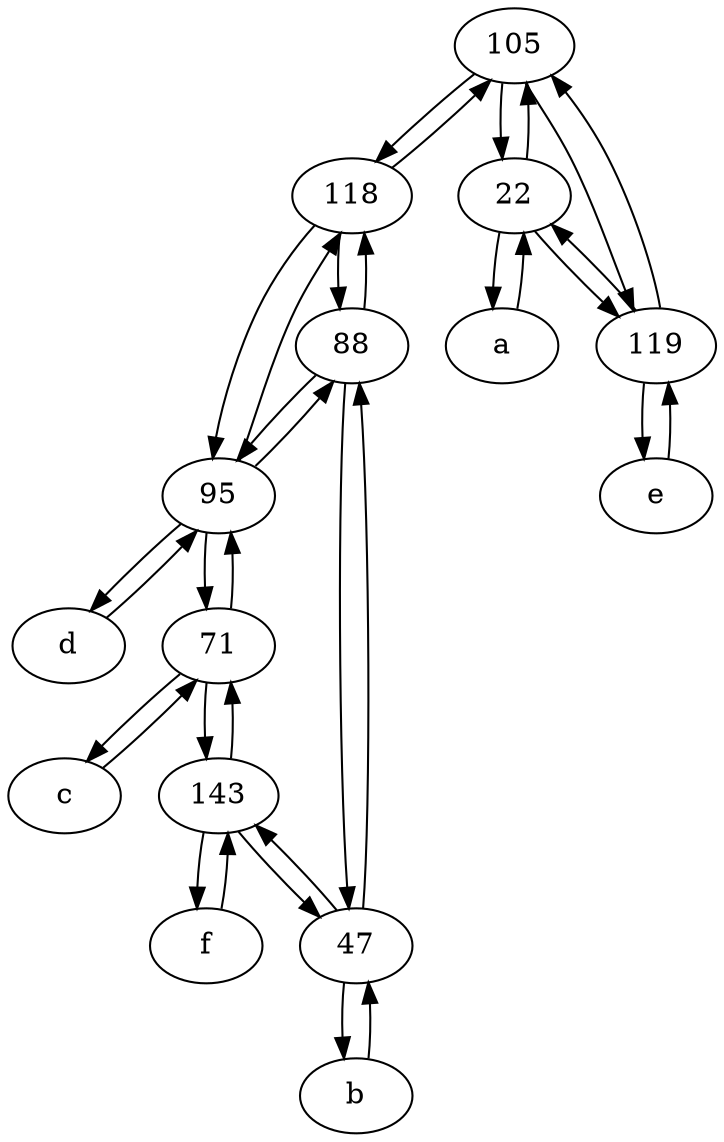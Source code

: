 digraph  {
	105;
	a [pos="40,10!"];
	95;
	c [pos="20,10!"];
	e [pos="30,50!"];
	118;
	22;
	b [pos="50,20!"];
	d [pos="20,30!"];
	88;
	f [pos="15,45!"];
	47;
	71;
	119;
	143;
	88 -> 95;
	143 -> 47;
	22 -> 119;
	47 -> 88;
	a -> 22;
	105 -> 119;
	22 -> a;
	95 -> 71;
	88 -> 47;
	95 -> d;
	119 -> e;
	e -> 119;
	118 -> 105;
	105 -> 22;
	b -> 47;
	d -> 95;
	143 -> 71;
	f -> 143;
	71 -> c;
	47 -> 143;
	71 -> 143;
	119 -> 22;
	c -> 71;
	143 -> f;
	118 -> 88;
	88 -> 118;
	118 -> 95;
	47 -> b;
	105 -> 118;
	95 -> 88;
	119 -> 105;
	95 -> 118;
	22 -> 105;
	71 -> 95;

	}